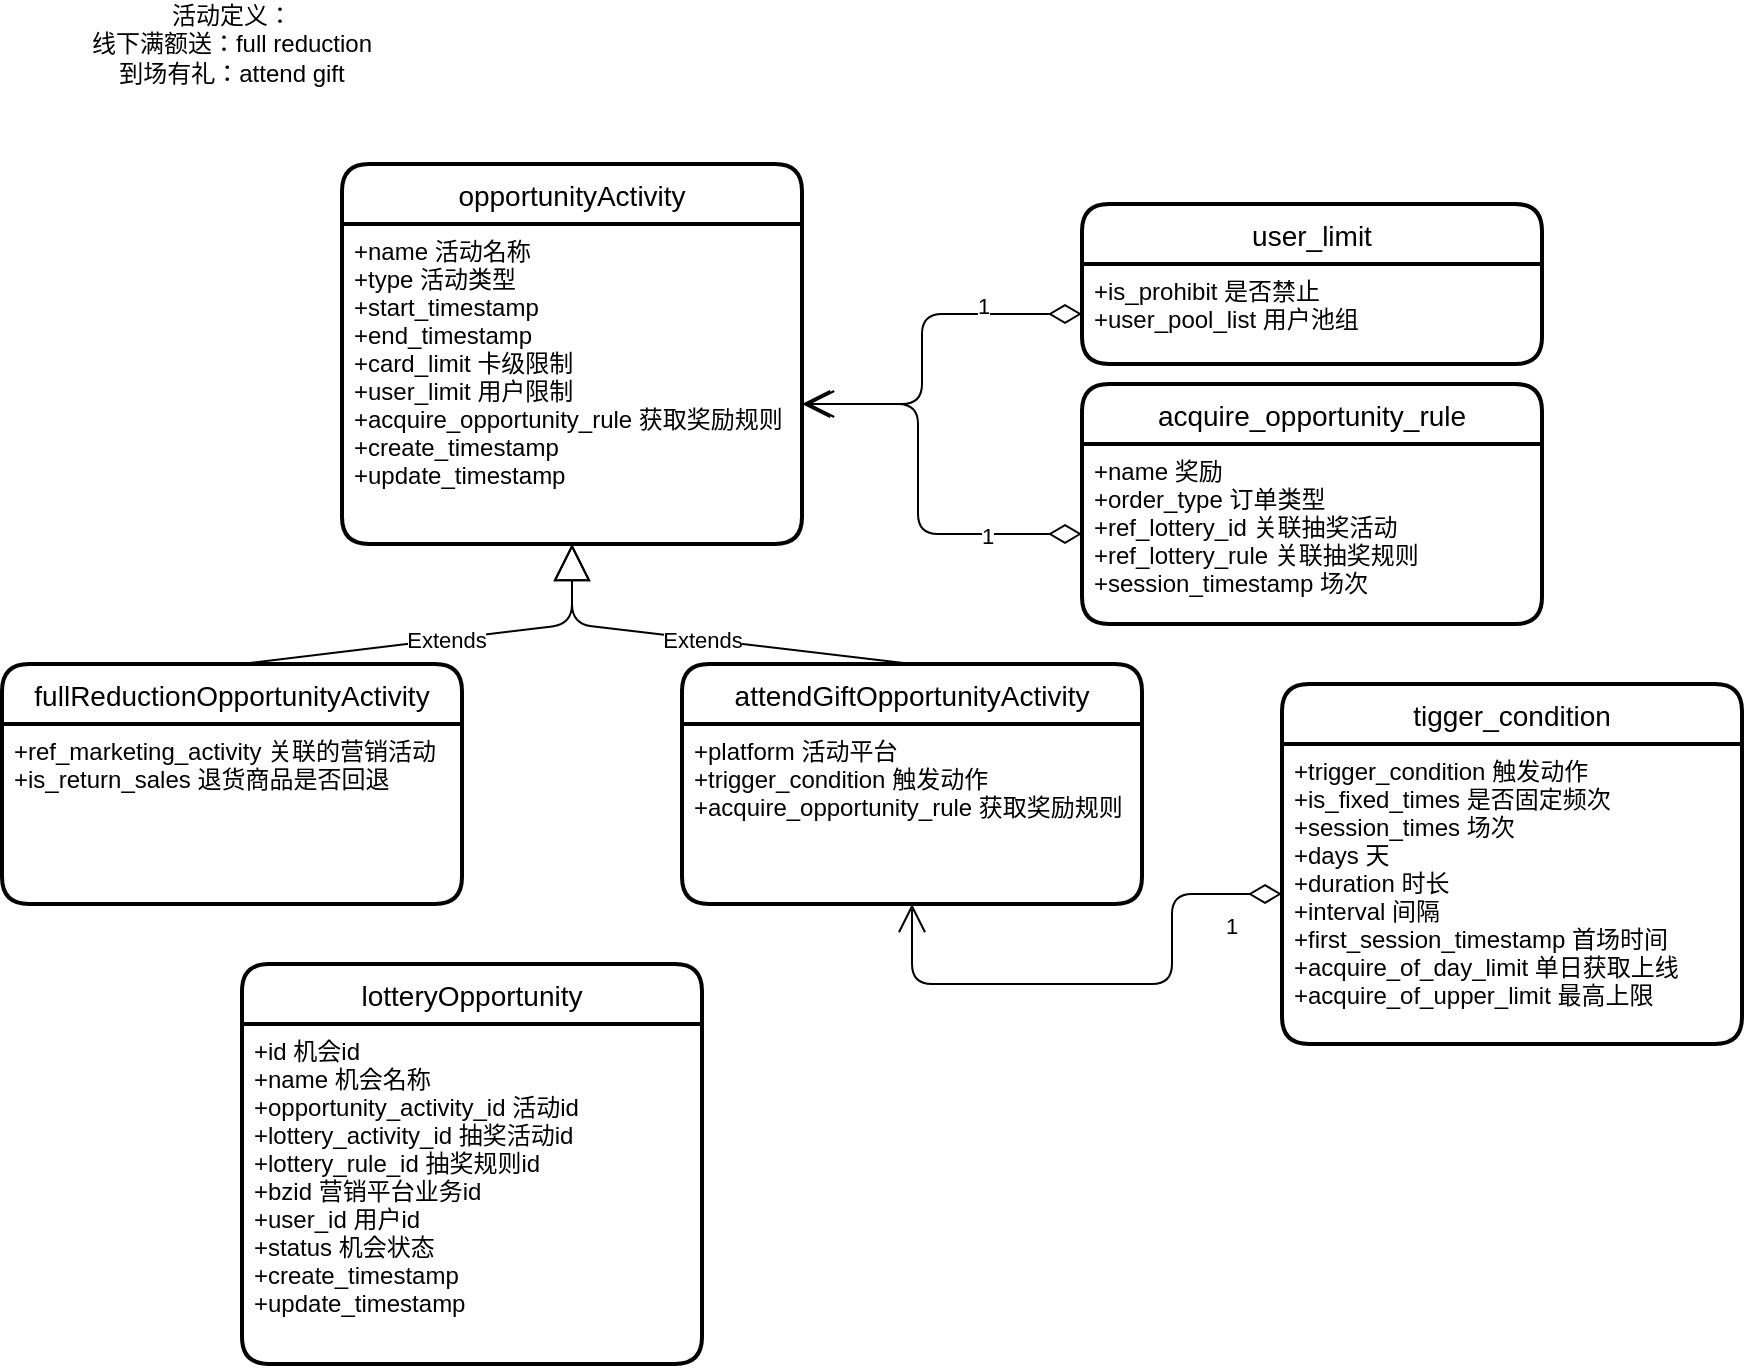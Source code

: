 <mxfile version="14.9.3" type="github">
  <diagram id="NRTWZSQs70VKydZbSNgj" name="第 1 页">
    <mxGraphModel dx="946" dy="614" grid="1" gridSize="10" guides="1" tooltips="1" connect="1" arrows="1" fold="1" page="1" pageScale="1" pageWidth="980" pageHeight="1390" math="0" shadow="0">
      <root>
        <mxCell id="0" />
        <mxCell id="1" parent="0" />
        <mxCell id="vtxZY_3m8VoTMoDoGRE6-1" value="opportunityActivity" style="swimlane;childLayout=stackLayout;horizontal=1;startSize=30;horizontalStack=0;rounded=1;fontSize=14;fontStyle=0;strokeWidth=2;resizeParent=0;resizeLast=1;shadow=0;dashed=0;align=center;" vertex="1" parent="1">
          <mxGeometry x="260" y="120" width="230" height="190" as="geometry">
            <mxRectangle x="260" y="120" width="150" height="30" as="alternateBounds" />
          </mxGeometry>
        </mxCell>
        <mxCell id="vtxZY_3m8VoTMoDoGRE6-2" value="+name 活动名称&#xa;+type 活动类型&#xa;+start_timestamp&#xa;+end_timestamp&#xa;+card_limit 卡级限制&#xa;+user_limit 用户限制&#xa;+acquire_opportunity_rule 获取奖励规则&#xa;+create_timestamp&#xa;+update_timestamp" style="align=left;strokeColor=none;fillColor=none;spacingLeft=4;fontSize=12;verticalAlign=top;resizable=0;rotatable=0;part=1;" vertex="1" parent="vtxZY_3m8VoTMoDoGRE6-1">
          <mxGeometry y="30" width="230" height="160" as="geometry" />
        </mxCell>
        <mxCell id="vtxZY_3m8VoTMoDoGRE6-3" value="fullReductionOpportunityActivity" style="swimlane;childLayout=stackLayout;horizontal=1;startSize=30;horizontalStack=0;rounded=1;fontSize=14;fontStyle=0;strokeWidth=2;resizeParent=0;resizeLast=1;shadow=0;dashed=0;align=center;" vertex="1" parent="1">
          <mxGeometry x="90" y="370" width="230" height="120" as="geometry" />
        </mxCell>
        <mxCell id="vtxZY_3m8VoTMoDoGRE6-4" value="+ref_marketing_activity 关联的营销活动&#xa;+is_return_sales 退货商品是否回退" style="align=left;strokeColor=none;fillColor=none;spacingLeft=4;fontSize=12;verticalAlign=top;resizable=0;rotatable=0;part=1;" vertex="1" parent="vtxZY_3m8VoTMoDoGRE6-3">
          <mxGeometry y="30" width="230" height="90" as="geometry" />
        </mxCell>
        <mxCell id="vtxZY_3m8VoTMoDoGRE6-6" value="活动定义：&lt;br&gt;线下满额送：full reduction&lt;br&gt;到场有礼：attend gift" style="text;html=1;strokeColor=none;fillColor=none;align=center;verticalAlign=middle;whiteSpace=wrap;rounded=0;" vertex="1" parent="1">
          <mxGeometry x="100" y="40" width="210" height="40" as="geometry" />
        </mxCell>
        <mxCell id="vtxZY_3m8VoTMoDoGRE6-7" value="attendGiftOpportunityActivity" style="swimlane;childLayout=stackLayout;horizontal=1;startSize=30;horizontalStack=0;rounded=1;fontSize=14;fontStyle=0;strokeWidth=2;resizeParent=0;resizeLast=1;shadow=0;dashed=0;align=center;" vertex="1" parent="1">
          <mxGeometry x="430" y="370" width="230" height="120" as="geometry" />
        </mxCell>
        <mxCell id="vtxZY_3m8VoTMoDoGRE6-8" value="+platform 活动平台&#xa;+trigger_condition 触发动作&#xa;+acquire_opportunity_rule 获取奖励规则" style="align=left;strokeColor=none;fillColor=none;spacingLeft=4;fontSize=12;verticalAlign=top;resizable=0;rotatable=0;part=1;" vertex="1" parent="vtxZY_3m8VoTMoDoGRE6-7">
          <mxGeometry y="30" width="230" height="90" as="geometry" />
        </mxCell>
        <mxCell id="vtxZY_3m8VoTMoDoGRE6-14" value="Extends" style="endArrow=block;endSize=16;endFill=0;html=1;exitX=0.522;exitY=0;exitDx=0;exitDy=0;exitPerimeter=0;entryX=0.5;entryY=1;entryDx=0;entryDy=0;" edge="1" parent="1" source="vtxZY_3m8VoTMoDoGRE6-3" target="vtxZY_3m8VoTMoDoGRE6-2">
          <mxGeometry width="160" relative="1" as="geometry">
            <mxPoint x="310" y="550" as="sourcePoint" />
            <mxPoint x="470" y="550" as="targetPoint" />
            <Array as="points">
              <mxPoint x="375" y="350" />
            </Array>
          </mxGeometry>
        </mxCell>
        <mxCell id="vtxZY_3m8VoTMoDoGRE6-15" value="Extends" style="endArrow=block;endSize=16;endFill=0;html=1;exitX=0.5;exitY=0;exitDx=0;exitDy=0;entryX=0.5;entryY=1;entryDx=0;entryDy=0;" edge="1" parent="1" source="vtxZY_3m8VoTMoDoGRE6-7" target="vtxZY_3m8VoTMoDoGRE6-2">
          <mxGeometry width="160" relative="1" as="geometry">
            <mxPoint x="462.53" y="370" as="sourcePoint" />
            <mxPoint x="627.47" y="310" as="targetPoint" />
            <Array as="points">
              <mxPoint x="375" y="350" />
            </Array>
          </mxGeometry>
        </mxCell>
        <mxCell id="vtxZY_3m8VoTMoDoGRE6-16" value="user_limit" style="swimlane;childLayout=stackLayout;horizontal=1;startSize=30;horizontalStack=0;rounded=1;fontSize=14;fontStyle=0;strokeWidth=2;resizeParent=0;resizeLast=1;shadow=0;dashed=0;align=center;" vertex="1" parent="1">
          <mxGeometry x="630" y="140" width="230" height="80" as="geometry" />
        </mxCell>
        <mxCell id="vtxZY_3m8VoTMoDoGRE6-29" value="+is_prohibit 是否禁止&#xa;+user_pool_list 用户池组" style="align=left;strokeColor=none;fillColor=none;spacingLeft=4;fontSize=12;verticalAlign=top;resizable=0;rotatable=0;part=1;" vertex="1" parent="vtxZY_3m8VoTMoDoGRE6-16">
          <mxGeometry y="30" width="230" height="50" as="geometry" />
        </mxCell>
        <mxCell id="vtxZY_3m8VoTMoDoGRE6-18" value="1" style="endArrow=open;html=1;endSize=12;startArrow=diamondThin;startSize=14;startFill=0;edgeStyle=orthogonalEdgeStyle;align=left;verticalAlign=bottom;entryX=1;entryY=0.5;entryDx=0;entryDy=0;exitX=0;exitY=0.5;exitDx=0;exitDy=0;" edge="1" parent="1" source="vtxZY_3m8VoTMoDoGRE6-29">
          <mxGeometry x="-0.406" y="5" relative="1" as="geometry">
            <mxPoint x="622" y="195" as="sourcePoint" />
            <mxPoint x="492" y="240" as="targetPoint" />
            <Array as="points">
              <mxPoint x="550" y="195" />
              <mxPoint x="550" y="240" />
            </Array>
            <mxPoint as="offset" />
          </mxGeometry>
        </mxCell>
        <mxCell id="vtxZY_3m8VoTMoDoGRE6-26" value="acquire_opportunity_rule" style="swimlane;childLayout=stackLayout;horizontal=1;startSize=30;horizontalStack=0;rounded=1;fontSize=14;fontStyle=0;strokeWidth=2;resizeParent=0;resizeLast=1;shadow=0;dashed=0;align=center;" vertex="1" parent="1">
          <mxGeometry x="630" y="230" width="230" height="120" as="geometry" />
        </mxCell>
        <mxCell id="vtxZY_3m8VoTMoDoGRE6-27" value="+name 奖励&#xa;+order_type 订单类型&#xa;+ref_lottery_id 关联抽奖活动&#xa;+ref_lottery_rule 关联抽奖规则&#xa;+session_timestamp 场次" style="align=left;strokeColor=none;fillColor=none;spacingLeft=4;fontSize=12;verticalAlign=top;resizable=0;rotatable=0;part=1;" vertex="1" parent="vtxZY_3m8VoTMoDoGRE6-26">
          <mxGeometry y="30" width="230" height="90" as="geometry" />
        </mxCell>
        <mxCell id="vtxZY_3m8VoTMoDoGRE6-28" value="1" style="endArrow=open;html=1;endSize=12;startArrow=diamondThin;startSize=14;startFill=0;edgeStyle=orthogonalEdgeStyle;align=left;verticalAlign=bottom;exitX=0;exitY=0.5;exitDx=0;exitDy=0;" edge="1" parent="1" source="vtxZY_3m8VoTMoDoGRE6-27">
          <mxGeometry x="-0.488" y="10" relative="1" as="geometry">
            <mxPoint x="620" y="205" as="sourcePoint" />
            <mxPoint x="490" y="240" as="targetPoint" />
            <Array as="points">
              <mxPoint x="548" y="305" />
              <mxPoint x="548" y="240" />
            </Array>
            <mxPoint as="offset" />
          </mxGeometry>
        </mxCell>
        <mxCell id="vtxZY_3m8VoTMoDoGRE6-30" value="tigger_condition" style="swimlane;childLayout=stackLayout;horizontal=1;startSize=30;horizontalStack=0;rounded=1;fontSize=14;fontStyle=0;strokeWidth=2;resizeParent=0;resizeLast=1;shadow=0;dashed=0;align=center;" vertex="1" parent="1">
          <mxGeometry x="730" y="380" width="230" height="180" as="geometry" />
        </mxCell>
        <mxCell id="vtxZY_3m8VoTMoDoGRE6-31" value="+trigger_condition 触发动作&#xa;+is_fixed_times 是否固定频次&#xa;+session_times 场次&#xa;+days 天&#xa;+duration 时长&#xa;+interval 间隔&#xa;+first_session_timestamp 首场时间&#xa;+acquire_of_day_limit 单日获取上线 &#xa;+acquire_of_upper_limit 最高上限" style="align=left;strokeColor=none;fillColor=none;spacingLeft=4;fontSize=12;verticalAlign=top;resizable=0;rotatable=0;part=1;" vertex="1" parent="vtxZY_3m8VoTMoDoGRE6-30">
          <mxGeometry y="30" width="230" height="150" as="geometry" />
        </mxCell>
        <mxCell id="vtxZY_3m8VoTMoDoGRE6-33" value="1" style="endArrow=open;html=1;endSize=12;startArrow=diamondThin;startSize=14;startFill=0;edgeStyle=orthogonalEdgeStyle;align=left;verticalAlign=bottom;exitX=0;exitY=0.5;exitDx=0;exitDy=0;entryX=0.5;entryY=1;entryDx=0;entryDy=0;" edge="1" parent="1" source="vtxZY_3m8VoTMoDoGRE6-31" target="vtxZY_3m8VoTMoDoGRE6-8">
          <mxGeometry x="-0.407" y="25" relative="1" as="geometry">
            <mxPoint x="800" y="490" as="sourcePoint" />
            <mxPoint x="660" y="425" as="targetPoint" />
            <Array as="points">
              <mxPoint x="675" y="485" />
              <mxPoint x="675" y="530" />
              <mxPoint x="545" y="530" />
            </Array>
            <mxPoint as="offset" />
          </mxGeometry>
        </mxCell>
        <mxCell id="vtxZY_3m8VoTMoDoGRE6-35" value="lotteryOpportunity" style="swimlane;childLayout=stackLayout;horizontal=1;startSize=30;horizontalStack=0;rounded=1;fontSize=14;fontStyle=0;strokeWidth=2;resizeParent=0;resizeLast=1;shadow=0;dashed=0;align=center;" vertex="1" parent="1">
          <mxGeometry x="210" y="520" width="230" height="200" as="geometry" />
        </mxCell>
        <mxCell id="vtxZY_3m8VoTMoDoGRE6-36" value="+id 机会id&#xa;+name 机会名称&#xa;+opportunity_activity_id 活动id&#xa;+lottery_activity_id 抽奖活动id&#xa;+lottery_rule_id 抽奖规则id&#xa;+bzid 营销平台业务id&#xa;+user_id 用户id&#xa;+status 机会状态&#xa;+create_timestamp&#xa;+update_timestamp" style="align=left;strokeColor=none;fillColor=none;spacingLeft=4;fontSize=12;verticalAlign=top;resizable=0;rotatable=0;part=1;" vertex="1" parent="vtxZY_3m8VoTMoDoGRE6-35">
          <mxGeometry y="30" width="230" height="170" as="geometry" />
        </mxCell>
      </root>
    </mxGraphModel>
  </diagram>
</mxfile>
